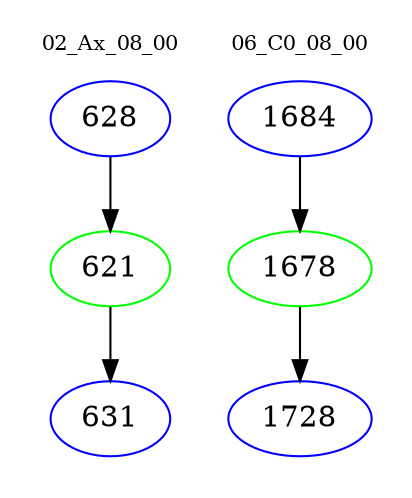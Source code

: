 digraph{
subgraph cluster_0 {
color = white
label = "02_Ax_08_00";
fontsize=10;
T0_628 [label="628", color="blue"]
T0_628 -> T0_621 [color="black"]
T0_621 [label="621", color="green"]
T0_621 -> T0_631 [color="black"]
T0_631 [label="631", color="blue"]
}
subgraph cluster_1 {
color = white
label = "06_C0_08_00";
fontsize=10;
T1_1684 [label="1684", color="blue"]
T1_1684 -> T1_1678 [color="black"]
T1_1678 [label="1678", color="green"]
T1_1678 -> T1_1728 [color="black"]
T1_1728 [label="1728", color="blue"]
}
}
